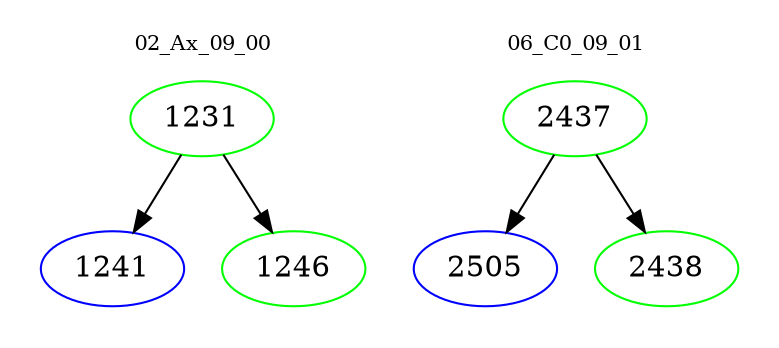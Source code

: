 digraph{
subgraph cluster_0 {
color = white
label = "02_Ax_09_00";
fontsize=10;
T0_1231 [label="1231", color="green"]
T0_1231 -> T0_1241 [color="black"]
T0_1241 [label="1241", color="blue"]
T0_1231 -> T0_1246 [color="black"]
T0_1246 [label="1246", color="green"]
}
subgraph cluster_1 {
color = white
label = "06_C0_09_01";
fontsize=10;
T1_2437 [label="2437", color="green"]
T1_2437 -> T1_2505 [color="black"]
T1_2505 [label="2505", color="blue"]
T1_2437 -> T1_2438 [color="black"]
T1_2438 [label="2438", color="green"]
}
}

